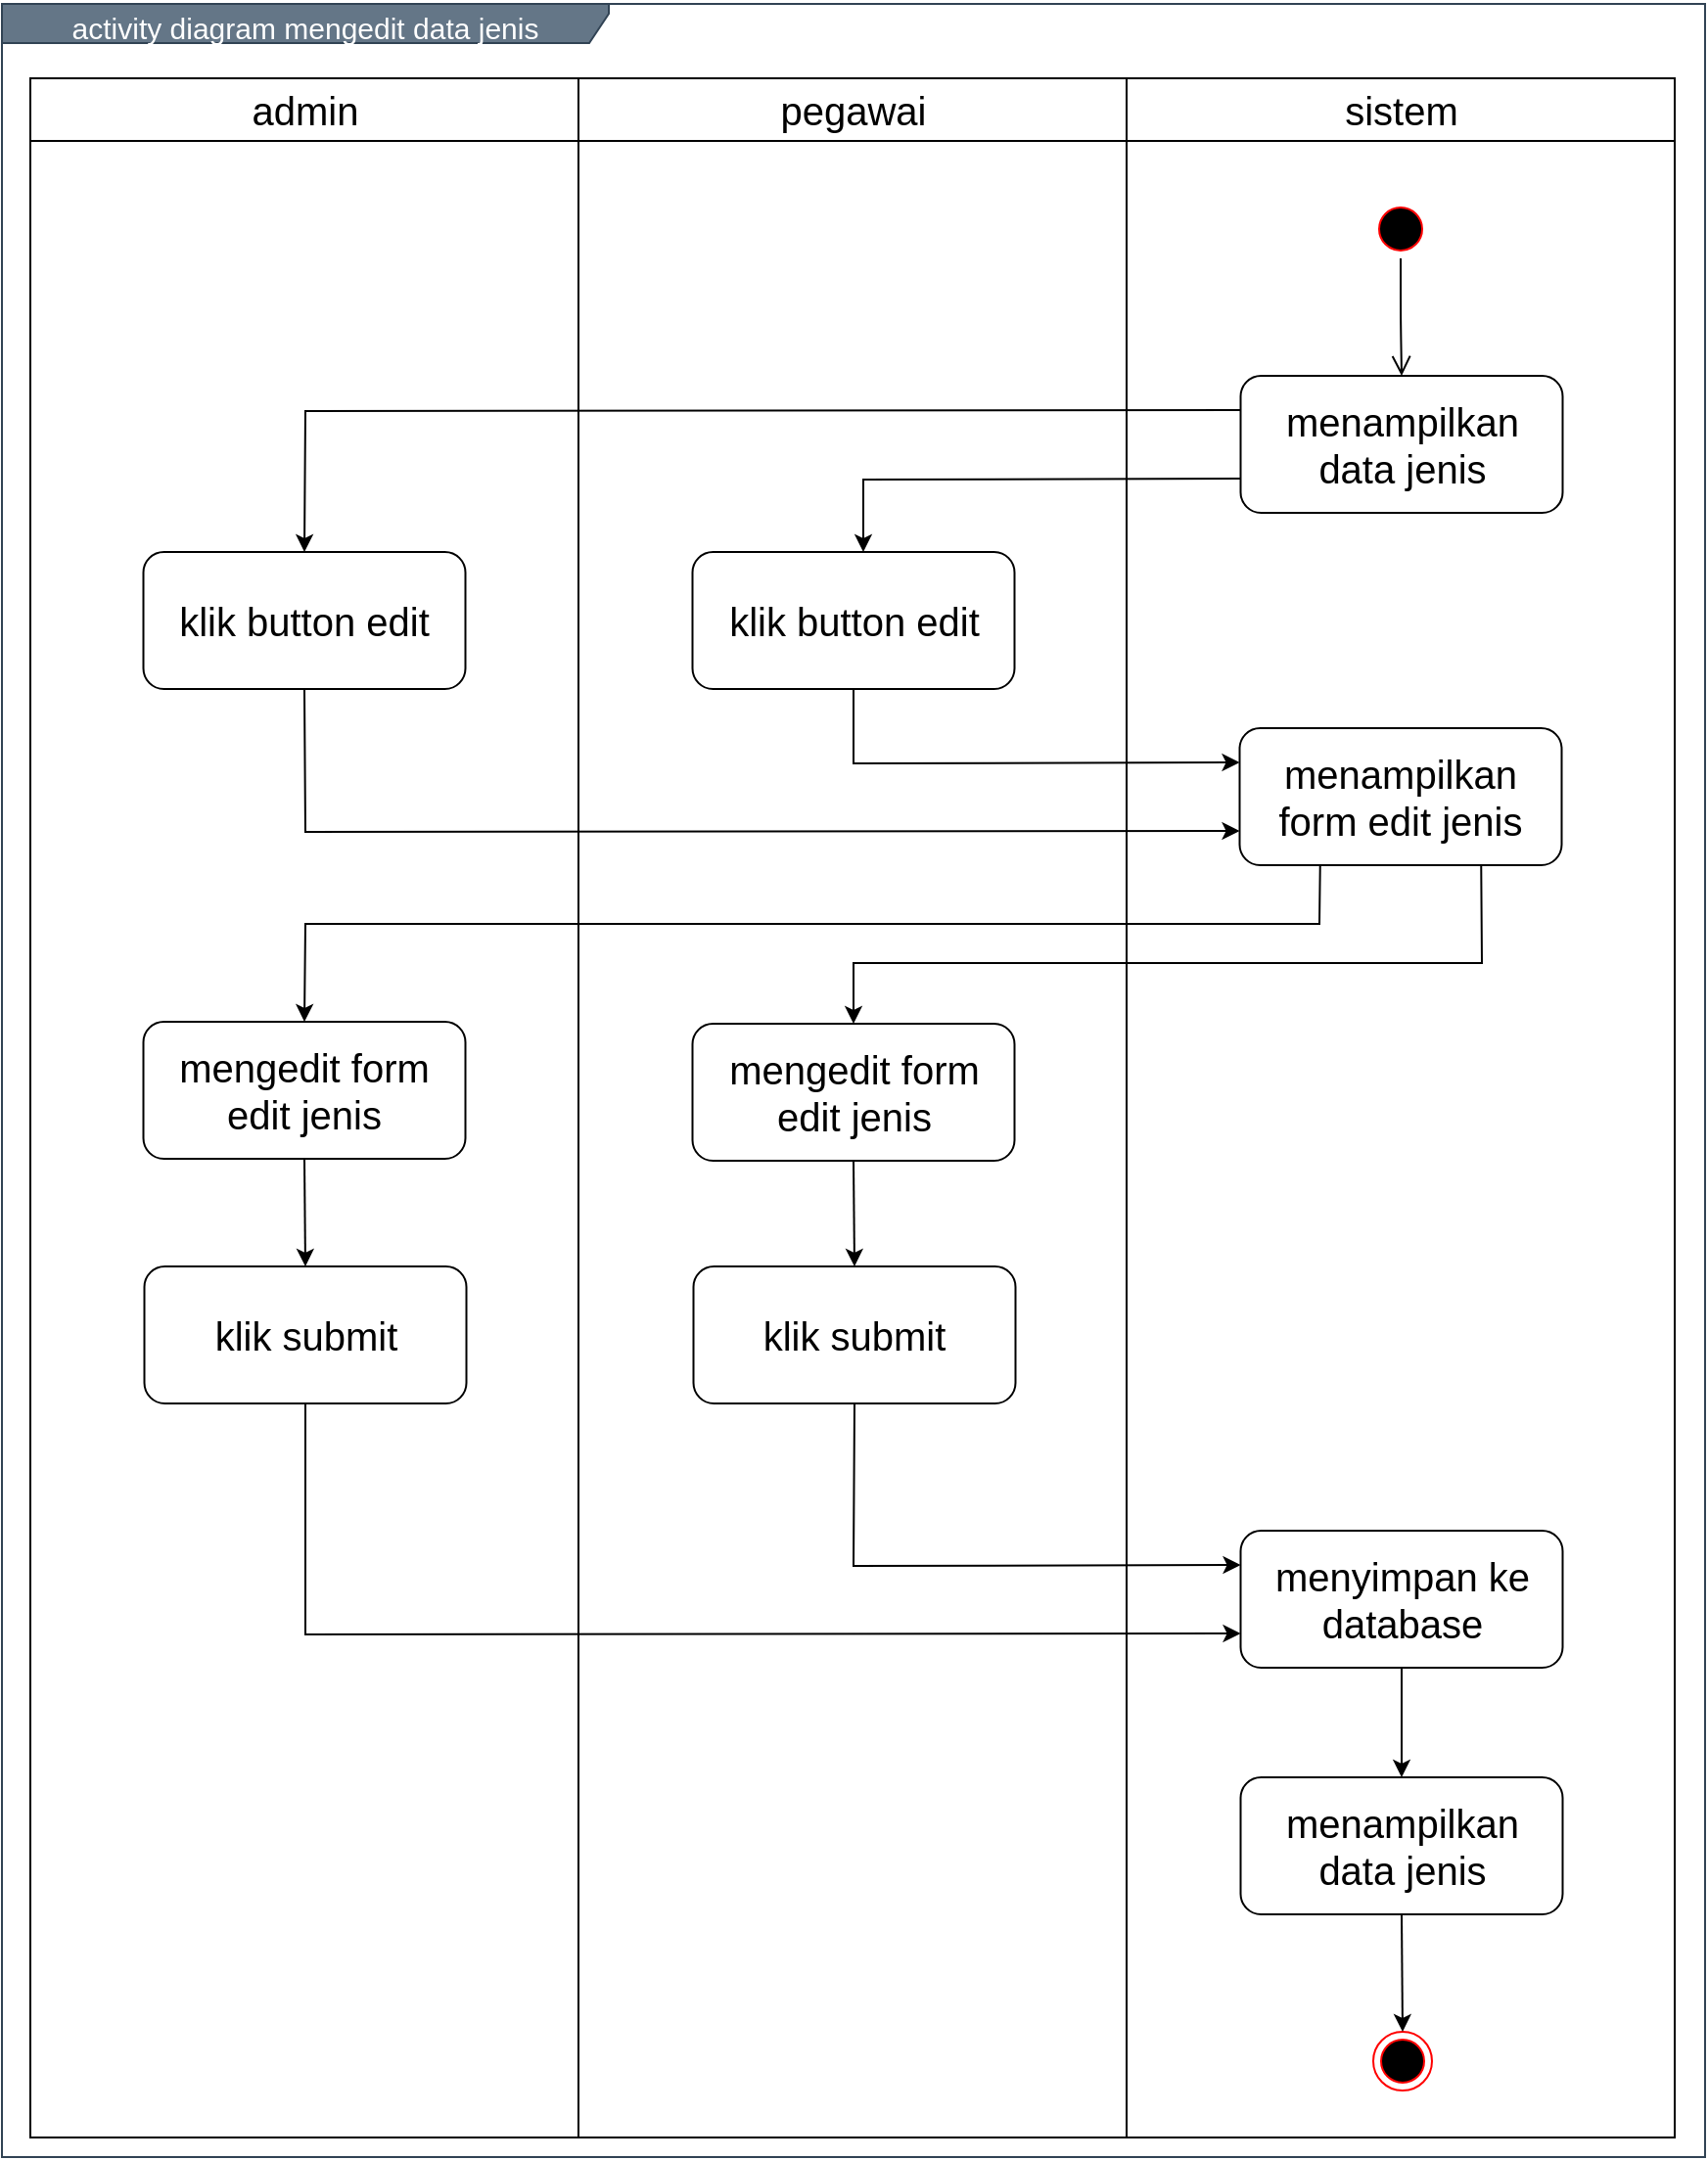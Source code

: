 <mxfile version="14.9.6" type="device"><diagram id="RhI5HJDe-PeWwN-RMfbq" name="Page-1"><mxGraphModel dx="1456" dy="793" grid="1" gridSize="10" guides="1" tooltips="1" connect="1" arrows="1" fold="1" page="1" pageScale="1" pageWidth="850" pageHeight="1100" math="0" shadow="0"><root><mxCell id="0"/><mxCell id="1" parent="0"/><mxCell id="HGFtvPYU7YbDi0e3snfU-1" value="&lt;font style=&quot;font-size: 15px&quot;&gt;activity diagram mengedit data jenis&lt;/font&gt;" style="shape=umlFrame;whiteSpace=wrap;html=1;fontSize=20;align=center;width=310;height=20;fillColor=#647687;strokeColor=#314354;fontColor=#ffffff;" vertex="1" parent="1"><mxGeometry x="160" y="100" width="870" height="1100" as="geometry"/></mxCell><mxCell id="HGFtvPYU7YbDi0e3snfU-2" value="admin" style="swimlane;whiteSpace=wrap;fontSize=20;fontStyle=0;startSize=32;" vertex="1" parent="1"><mxGeometry x="174.5" y="138" width="280" height="1052" as="geometry"/></mxCell><mxCell id="HGFtvPYU7YbDi0e3snfU-3" value="klik button edit" style="rounded=1;whiteSpace=wrap;html=1;fontSize=20;align=center;" vertex="1" parent="HGFtvPYU7YbDi0e3snfU-2"><mxGeometry x="57.75" y="242" width="164.5" height="70" as="geometry"/></mxCell><mxCell id="HGFtvPYU7YbDi0e3snfU-4" value="mengedit form edit jenis" style="rounded=1;whiteSpace=wrap;html=1;fontSize=20;align=center;" vertex="1" parent="HGFtvPYU7YbDi0e3snfU-2"><mxGeometry x="57.75" y="482" width="164.5" height="70" as="geometry"/></mxCell><mxCell id="HGFtvPYU7YbDi0e3snfU-5" value="pegawai" style="swimlane;whiteSpace=wrap;fontSize=20;fontStyle=0;startSize=32;" vertex="1" parent="1"><mxGeometry x="454.5" y="138" width="280" height="1052" as="geometry"/></mxCell><mxCell id="HGFtvPYU7YbDi0e3snfU-6" value="klik submit" style="rounded=1;whiteSpace=wrap;html=1;fontSize=20;align=center;" vertex="1" parent="HGFtvPYU7YbDi0e3snfU-5"><mxGeometry x="58.75" y="607" width="164.5" height="70" as="geometry"/></mxCell><mxCell id="HGFtvPYU7YbDi0e3snfU-7" value="sistem" style="swimlane;whiteSpace=wrap;fontSize=20;fontStyle=0;startSize=32;" vertex="1" parent="1"><mxGeometry x="734.5" y="138" width="280" height="1052" as="geometry"/></mxCell><mxCell id="HGFtvPYU7YbDi0e3snfU-8" value="" style="ellipse;html=1;shape=endState;fillColor=#000000;strokeColor=#ff0000;fontSize=20;align=center;" vertex="1" parent="HGFtvPYU7YbDi0e3snfU-7"><mxGeometry x="126" y="998" width="30" height="30" as="geometry"/></mxCell><mxCell id="HGFtvPYU7YbDi0e3snfU-9" value="" style="ellipse;html=1;shape=startState;fillColor=#000000;strokeColor=#ff0000;fontSize=20;align=center;" vertex="1" parent="HGFtvPYU7YbDi0e3snfU-7"><mxGeometry x="125" y="62" width="30" height="30" as="geometry"/></mxCell><mxCell id="HGFtvPYU7YbDi0e3snfU-10" value="" style="edgeStyle=orthogonalEdgeStyle;html=1;verticalAlign=bottom;endArrow=open;endSize=8;fontSize=20;entryX=0.5;entryY=0;entryDx=0;entryDy=0;" edge="1" parent="HGFtvPYU7YbDi0e3snfU-7" source="HGFtvPYU7YbDi0e3snfU-9" target="HGFtvPYU7YbDi0e3snfU-11"><mxGeometry relative="1" as="geometry"><mxPoint x="140" y="152" as="targetPoint"/></mxGeometry></mxCell><mxCell id="HGFtvPYU7YbDi0e3snfU-11" value="menampilkan data jenis" style="rounded=1;whiteSpace=wrap;html=1;fontSize=20;align=center;" vertex="1" parent="HGFtvPYU7YbDi0e3snfU-7"><mxGeometry x="58.25" y="152" width="164.5" height="70" as="geometry"/></mxCell><mxCell id="HGFtvPYU7YbDi0e3snfU-12" value="menyimpan ke database" style="rounded=1;whiteSpace=wrap;html=1;fontSize=20;align=center;" vertex="1" parent="HGFtvPYU7YbDi0e3snfU-7"><mxGeometry x="58.25" y="742" width="164.5" height="70" as="geometry"/></mxCell><mxCell id="HGFtvPYU7YbDi0e3snfU-13" value="klik button edit" style="rounded=1;whiteSpace=wrap;html=1;fontSize=20;align=center;" vertex="1" parent="1"><mxGeometry x="512.75" y="380" width="164.5" height="70" as="geometry"/></mxCell><mxCell id="HGFtvPYU7YbDi0e3snfU-14" value="menampilkan data jenis" style="rounded=1;whiteSpace=wrap;html=1;fontSize=20;align=center;" vertex="1" parent="1"><mxGeometry x="792.75" y="1006" width="164.5" height="70" as="geometry"/></mxCell><mxCell id="HGFtvPYU7YbDi0e3snfU-15" value="" style="endArrow=classic;html=1;fontSize=20;strokeColor=#000000;entryX=0.5;entryY=0;entryDx=0;entryDy=0;exitX=0.5;exitY=1;exitDx=0;exitDy=0;" edge="1" parent="1" source="HGFtvPYU7YbDi0e3snfU-14" target="HGFtvPYU7YbDi0e3snfU-8"><mxGeometry width="50" height="50" relative="1" as="geometry"><mxPoint x="875" y="1596" as="sourcePoint"/><mxPoint x="895" y="1452.0" as="targetPoint"/></mxGeometry></mxCell><mxCell id="HGFtvPYU7YbDi0e3snfU-16" value="mengedit form edit jenis" style="rounded=1;whiteSpace=wrap;html=1;fontSize=20;align=center;" vertex="1" parent="1"><mxGeometry x="512.75" y="621" width="164.5" height="70" as="geometry"/></mxCell><mxCell id="HGFtvPYU7YbDi0e3snfU-17" value="" style="endArrow=classic;html=1;exitX=0;exitY=0.75;exitDx=0;exitDy=0;rounded=0;" edge="1" parent="1" source="HGFtvPYU7YbDi0e3snfU-11"><mxGeometry width="50" height="50" relative="1" as="geometry"><mxPoint x="600" y="580" as="sourcePoint"/><mxPoint x="600" y="380" as="targetPoint"/><Array as="points"><mxPoint x="600" y="343"/></Array></mxGeometry></mxCell><mxCell id="HGFtvPYU7YbDi0e3snfU-18" value="" style="endArrow=classic;html=1;exitX=0;exitY=0.25;exitDx=0;exitDy=0;rounded=0;entryX=0.5;entryY=0;entryDx=0;entryDy=0;" edge="1" parent="1" source="HGFtvPYU7YbDi0e3snfU-11" target="HGFtvPYU7YbDi0e3snfU-3"><mxGeometry width="50" height="50" relative="1" as="geometry"><mxPoint x="802.75" y="352.5" as="sourcePoint"/><mxPoint x="610" y="390" as="targetPoint"/><Array as="points"><mxPoint x="315" y="308"/></Array></mxGeometry></mxCell><mxCell id="HGFtvPYU7YbDi0e3snfU-19" value="menampilkan form edit jenis" style="rounded=1;whiteSpace=wrap;html=1;fontSize=20;align=center;" vertex="1" parent="1"><mxGeometry x="792.25" y="470" width="164.5" height="70" as="geometry"/></mxCell><mxCell id="HGFtvPYU7YbDi0e3snfU-20" value="klik submit" style="rounded=1;whiteSpace=wrap;html=1;fontSize=20;align=center;" vertex="1" parent="1"><mxGeometry x="232.75" y="745" width="164.5" height="70" as="geometry"/></mxCell><mxCell id="HGFtvPYU7YbDi0e3snfU-21" value="" style="endArrow=classic;html=1;entryX=0;entryY=0.25;entryDx=0;entryDy=0;exitX=0.5;exitY=1;exitDx=0;exitDy=0;rounded=0;" edge="1" parent="1" source="HGFtvPYU7YbDi0e3snfU-13" target="HGFtvPYU7YbDi0e3snfU-19"><mxGeometry width="50" height="50" relative="1" as="geometry"><mxPoint x="540" y="460" as="sourcePoint"/><mxPoint x="590" y="410" as="targetPoint"/><Array as="points"><mxPoint x="595" y="488"/></Array></mxGeometry></mxCell><mxCell id="HGFtvPYU7YbDi0e3snfU-22" value="" style="endArrow=classic;html=1;entryX=0;entryY=0.75;entryDx=0;entryDy=0;exitX=0.5;exitY=1;exitDx=0;exitDy=0;rounded=0;" edge="1" parent="1" source="HGFtvPYU7YbDi0e3snfU-3" target="HGFtvPYU7YbDi0e3snfU-19"><mxGeometry width="50" height="50" relative="1" as="geometry"><mxPoint x="540" y="460" as="sourcePoint"/><mxPoint x="590" y="410" as="targetPoint"/><Array as="points"><mxPoint x="315" y="523"/></Array></mxGeometry></mxCell><mxCell id="HGFtvPYU7YbDi0e3snfU-23" value="" style="endArrow=classic;html=1;entryX=0.5;entryY=0;entryDx=0;entryDy=0;exitX=0.25;exitY=1;exitDx=0;exitDy=0;rounded=0;" edge="1" parent="1" source="HGFtvPYU7YbDi0e3snfU-19" target="HGFtvPYU7YbDi0e3snfU-4"><mxGeometry width="50" height="50" relative="1" as="geometry"><mxPoint x="620" y="680" as="sourcePoint"/><mxPoint x="670" y="630" as="targetPoint"/><Array as="points"><mxPoint x="833" y="570"/><mxPoint x="315" y="570"/></Array></mxGeometry></mxCell><mxCell id="HGFtvPYU7YbDi0e3snfU-24" value="" style="endArrow=classic;html=1;exitX=0.75;exitY=1;exitDx=0;exitDy=0;entryX=0.5;entryY=0;entryDx=0;entryDy=0;rounded=0;" edge="1" parent="1" source="HGFtvPYU7YbDi0e3snfU-19" target="HGFtvPYU7YbDi0e3snfU-16"><mxGeometry width="50" height="50" relative="1" as="geometry"><mxPoint x="620" y="680" as="sourcePoint"/><mxPoint x="670" y="630" as="targetPoint"/><Array as="points"><mxPoint x="916" y="590"/><mxPoint x="595" y="590"/></Array></mxGeometry></mxCell><mxCell id="HGFtvPYU7YbDi0e3snfU-25" value="" style="endArrow=classic;html=1;entryX=0.5;entryY=0;entryDx=0;entryDy=0;exitX=0.5;exitY=1;exitDx=0;exitDy=0;" edge="1" parent="1" source="HGFtvPYU7YbDi0e3snfU-16" target="HGFtvPYU7YbDi0e3snfU-6"><mxGeometry width="50" height="50" relative="1" as="geometry"><mxPoint x="530" y="710" as="sourcePoint"/><mxPoint x="580" y="660" as="targetPoint"/></mxGeometry></mxCell><mxCell id="HGFtvPYU7YbDi0e3snfU-26" value="" style="endArrow=classic;html=1;entryX=0.5;entryY=0;entryDx=0;entryDy=0;exitX=0.5;exitY=1;exitDx=0;exitDy=0;" edge="1" parent="1" source="HGFtvPYU7YbDi0e3snfU-4" target="HGFtvPYU7YbDi0e3snfU-20"><mxGeometry width="50" height="50" relative="1" as="geometry"><mxPoint x="605" y="701" as="sourcePoint"/><mxPoint x="605.5" y="755" as="targetPoint"/></mxGeometry></mxCell><mxCell id="HGFtvPYU7YbDi0e3snfU-27" value="" style="endArrow=classic;html=1;entryX=0;entryY=0.25;entryDx=0;entryDy=0;exitX=0.5;exitY=1;exitDx=0;exitDy=0;rounded=0;" edge="1" parent="1" source="HGFtvPYU7YbDi0e3snfU-6" target="HGFtvPYU7YbDi0e3snfU-12"><mxGeometry width="50" height="50" relative="1" as="geometry"><mxPoint x="324.5" y="700" as="sourcePoint"/><mxPoint x="325.0" y="755" as="targetPoint"/><Array as="points"><mxPoint x="595" y="898"/></Array></mxGeometry></mxCell><mxCell id="HGFtvPYU7YbDi0e3snfU-28" value="" style="endArrow=classic;html=1;exitX=0.5;exitY=1;exitDx=0;exitDy=0;entryX=0;entryY=0.75;entryDx=0;entryDy=0;rounded=0;" edge="1" parent="1" source="HGFtvPYU7YbDi0e3snfU-20" target="HGFtvPYU7YbDi0e3snfU-12"><mxGeometry width="50" height="50" relative="1" as="geometry"><mxPoint x="590" y="990" as="sourcePoint"/><mxPoint x="640" y="940" as="targetPoint"/><Array as="points"><mxPoint x="315" y="933"/></Array></mxGeometry></mxCell><mxCell id="HGFtvPYU7YbDi0e3snfU-29" value="" style="endArrow=classic;html=1;entryX=0.5;entryY=0;entryDx=0;entryDy=0;exitX=0.5;exitY=1;exitDx=0;exitDy=0;" edge="1" parent="1" source="HGFtvPYU7YbDi0e3snfU-12" target="HGFtvPYU7YbDi0e3snfU-14"><mxGeometry width="50" height="50" relative="1" as="geometry"><mxPoint x="590" y="990" as="sourcePoint"/><mxPoint x="640" y="940" as="targetPoint"/></mxGeometry></mxCell></root></mxGraphModel></diagram></mxfile>